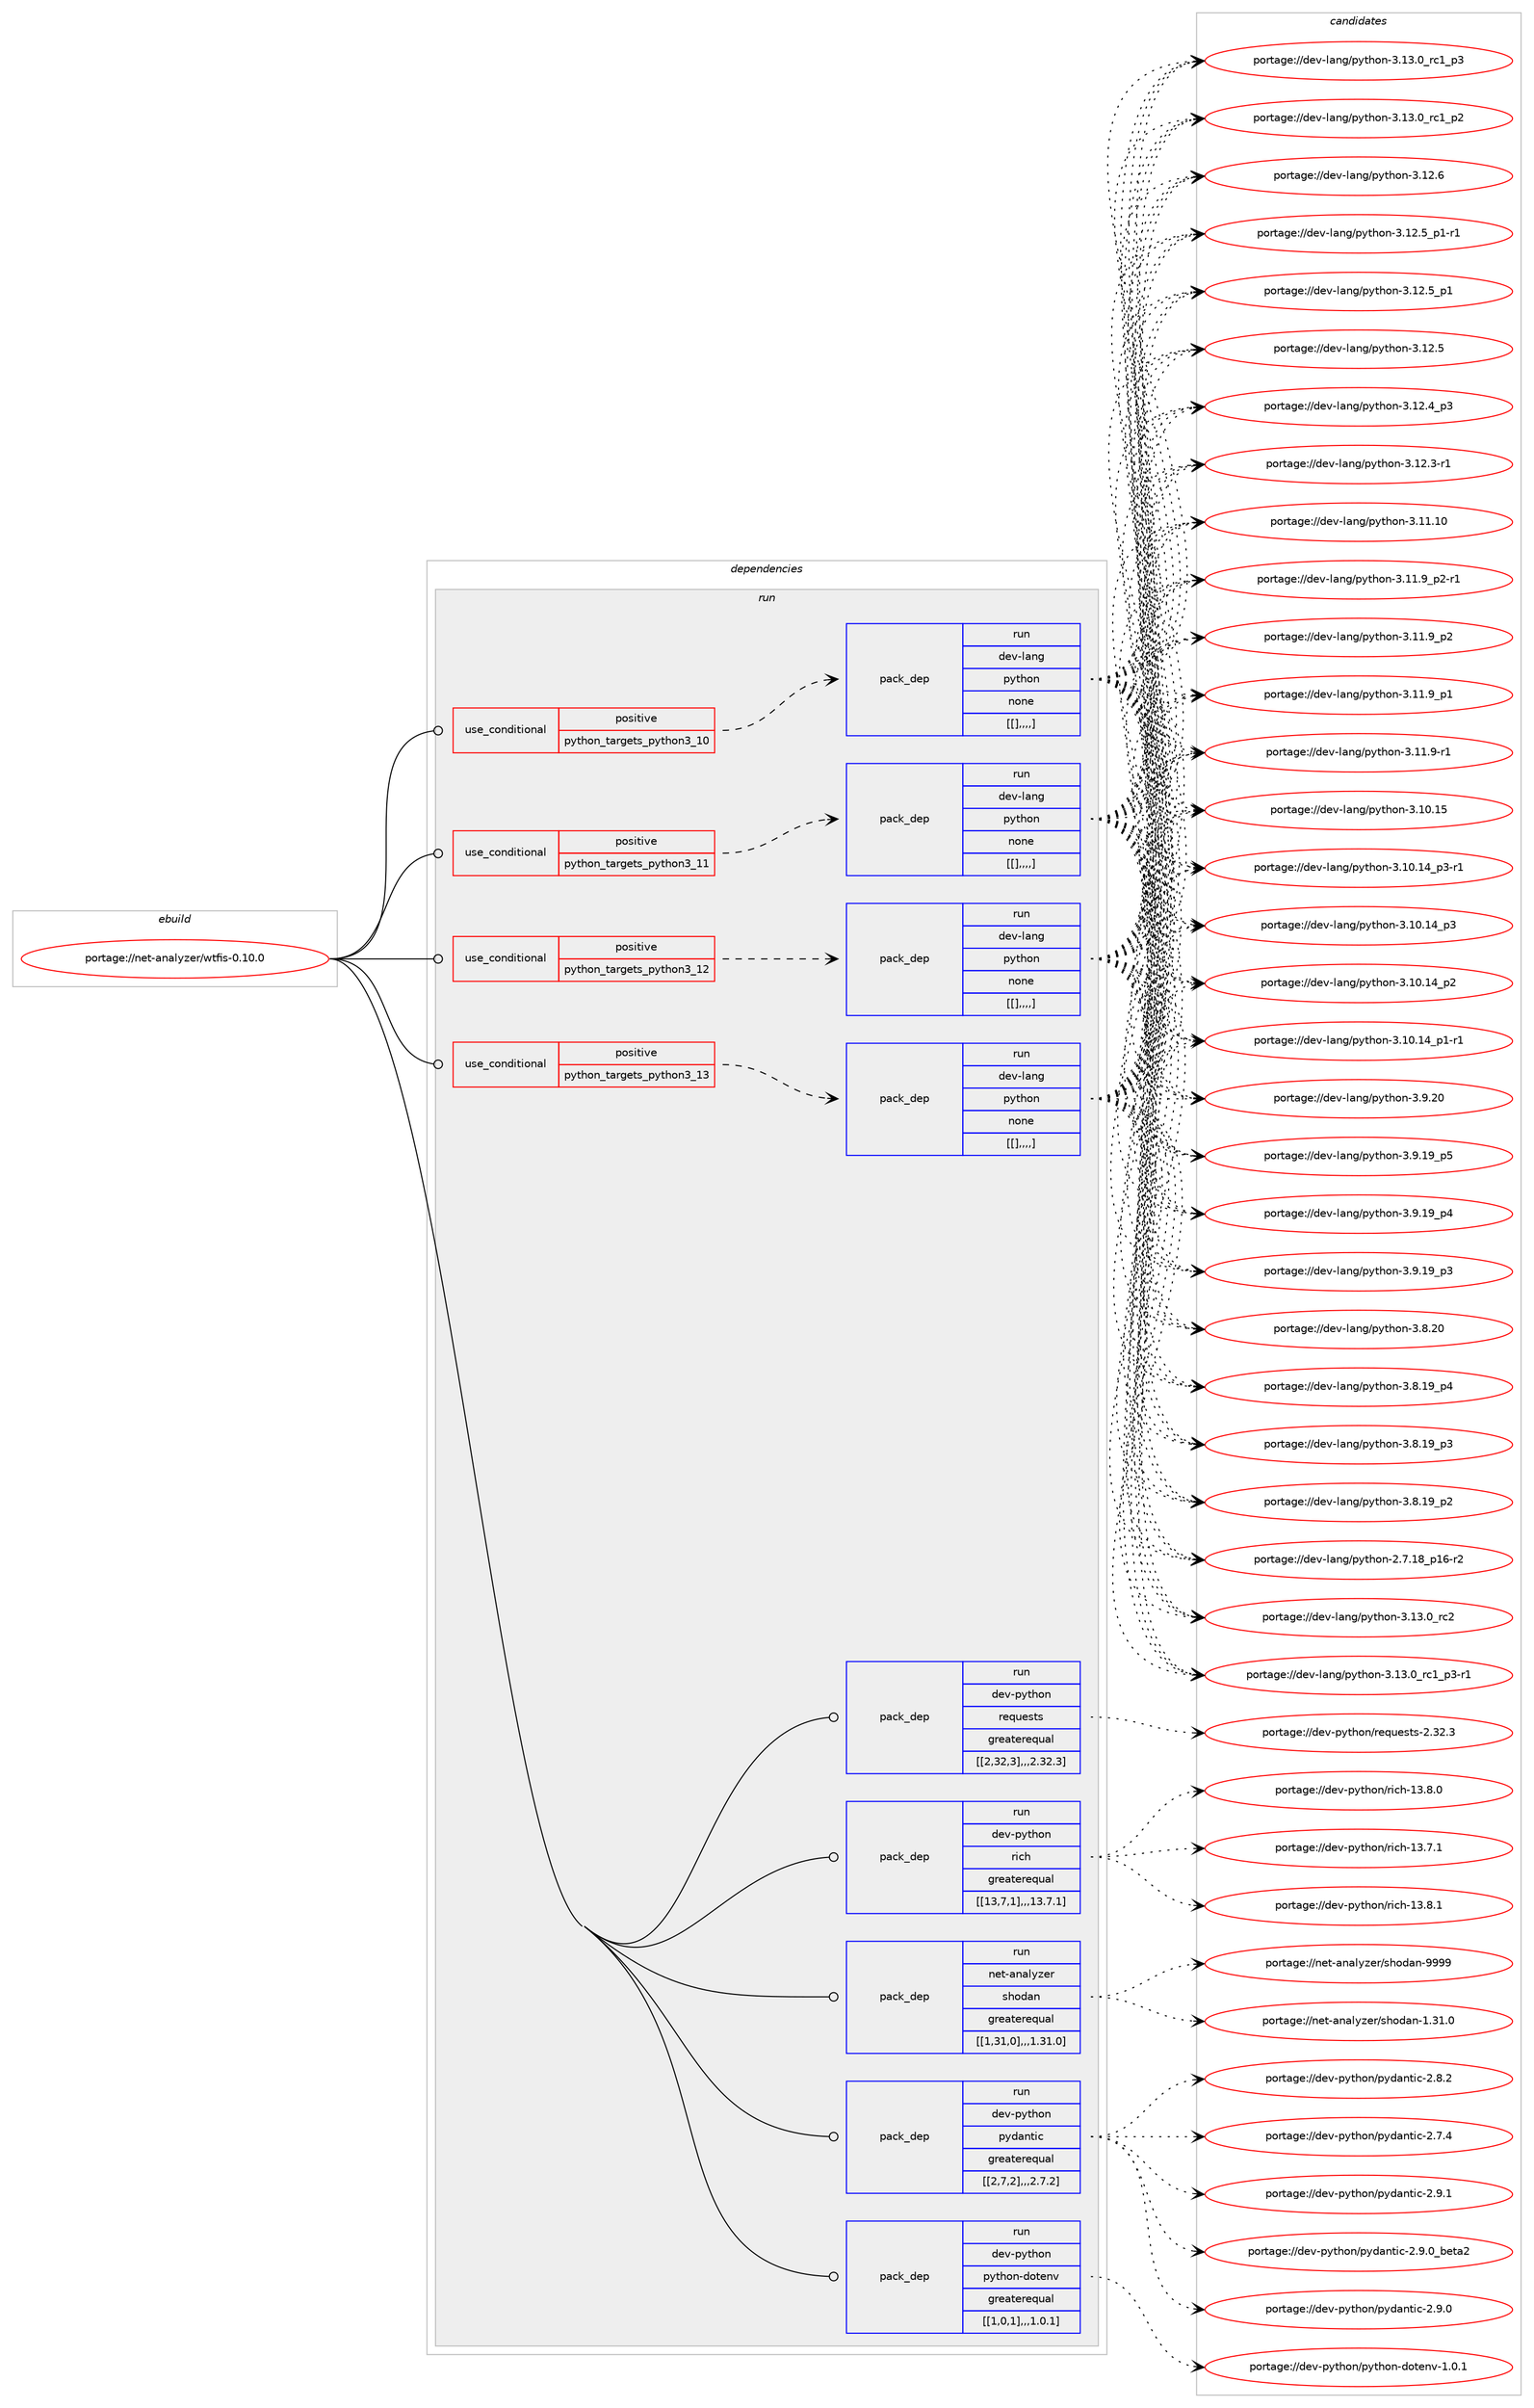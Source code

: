 digraph prolog {

# *************
# Graph options
# *************

newrank=true;
concentrate=true;
compound=true;
graph [rankdir=LR,fontname=Helvetica,fontsize=10,ranksep=1.5];#, ranksep=2.5, nodesep=0.2];
edge  [arrowhead=vee];
node  [fontname=Helvetica,fontsize=10];

# **********
# The ebuild
# **********

subgraph cluster_leftcol {
color=gray;
label=<<i>ebuild</i>>;
id [label="portage://net-analyzer/wtfis-0.10.0", color=red, width=4, href="../net-analyzer/wtfis-0.10.0.svg"];
}

# ****************
# The dependencies
# ****************

subgraph cluster_midcol {
color=gray;
label=<<i>dependencies</i>>;
subgraph cluster_compile {
fillcolor="#eeeeee";
style=filled;
label=<<i>compile</i>>;
}
subgraph cluster_compileandrun {
fillcolor="#eeeeee";
style=filled;
label=<<i>compile and run</i>>;
}
subgraph cluster_run {
fillcolor="#eeeeee";
style=filled;
label=<<i>run</i>>;
subgraph cond93422 {
dependency362063 [label=<<TABLE BORDER="0" CELLBORDER="1" CELLSPACING="0" CELLPADDING="4"><TR><TD ROWSPAN="3" CELLPADDING="10">use_conditional</TD></TR><TR><TD>positive</TD></TR><TR><TD>python_targets_python3_10</TD></TR></TABLE>>, shape=none, color=red];
subgraph pack265888 {
dependency362064 [label=<<TABLE BORDER="0" CELLBORDER="1" CELLSPACING="0" CELLPADDING="4" WIDTH="220"><TR><TD ROWSPAN="6" CELLPADDING="30">pack_dep</TD></TR><TR><TD WIDTH="110">run</TD></TR><TR><TD>dev-lang</TD></TR><TR><TD>python</TD></TR><TR><TD>none</TD></TR><TR><TD>[[],,,,]</TD></TR></TABLE>>, shape=none, color=blue];
}
dependency362063:e -> dependency362064:w [weight=20,style="dashed",arrowhead="vee"];
}
id:e -> dependency362063:w [weight=20,style="solid",arrowhead="odot"];
subgraph cond93423 {
dependency362065 [label=<<TABLE BORDER="0" CELLBORDER="1" CELLSPACING="0" CELLPADDING="4"><TR><TD ROWSPAN="3" CELLPADDING="10">use_conditional</TD></TR><TR><TD>positive</TD></TR><TR><TD>python_targets_python3_11</TD></TR></TABLE>>, shape=none, color=red];
subgraph pack265889 {
dependency362066 [label=<<TABLE BORDER="0" CELLBORDER="1" CELLSPACING="0" CELLPADDING="4" WIDTH="220"><TR><TD ROWSPAN="6" CELLPADDING="30">pack_dep</TD></TR><TR><TD WIDTH="110">run</TD></TR><TR><TD>dev-lang</TD></TR><TR><TD>python</TD></TR><TR><TD>none</TD></TR><TR><TD>[[],,,,]</TD></TR></TABLE>>, shape=none, color=blue];
}
dependency362065:e -> dependency362066:w [weight=20,style="dashed",arrowhead="vee"];
}
id:e -> dependency362065:w [weight=20,style="solid",arrowhead="odot"];
subgraph cond93424 {
dependency362067 [label=<<TABLE BORDER="0" CELLBORDER="1" CELLSPACING="0" CELLPADDING="4"><TR><TD ROWSPAN="3" CELLPADDING="10">use_conditional</TD></TR><TR><TD>positive</TD></TR><TR><TD>python_targets_python3_12</TD></TR></TABLE>>, shape=none, color=red];
subgraph pack265890 {
dependency362068 [label=<<TABLE BORDER="0" CELLBORDER="1" CELLSPACING="0" CELLPADDING="4" WIDTH="220"><TR><TD ROWSPAN="6" CELLPADDING="30">pack_dep</TD></TR><TR><TD WIDTH="110">run</TD></TR><TR><TD>dev-lang</TD></TR><TR><TD>python</TD></TR><TR><TD>none</TD></TR><TR><TD>[[],,,,]</TD></TR></TABLE>>, shape=none, color=blue];
}
dependency362067:e -> dependency362068:w [weight=20,style="dashed",arrowhead="vee"];
}
id:e -> dependency362067:w [weight=20,style="solid",arrowhead="odot"];
subgraph cond93425 {
dependency362069 [label=<<TABLE BORDER="0" CELLBORDER="1" CELLSPACING="0" CELLPADDING="4"><TR><TD ROWSPAN="3" CELLPADDING="10">use_conditional</TD></TR><TR><TD>positive</TD></TR><TR><TD>python_targets_python3_13</TD></TR></TABLE>>, shape=none, color=red];
subgraph pack265891 {
dependency362070 [label=<<TABLE BORDER="0" CELLBORDER="1" CELLSPACING="0" CELLPADDING="4" WIDTH="220"><TR><TD ROWSPAN="6" CELLPADDING="30">pack_dep</TD></TR><TR><TD WIDTH="110">run</TD></TR><TR><TD>dev-lang</TD></TR><TR><TD>python</TD></TR><TR><TD>none</TD></TR><TR><TD>[[],,,,]</TD></TR></TABLE>>, shape=none, color=blue];
}
dependency362069:e -> dependency362070:w [weight=20,style="dashed",arrowhead="vee"];
}
id:e -> dependency362069:w [weight=20,style="solid",arrowhead="odot"];
subgraph pack265892 {
dependency362071 [label=<<TABLE BORDER="0" CELLBORDER="1" CELLSPACING="0" CELLPADDING="4" WIDTH="220"><TR><TD ROWSPAN="6" CELLPADDING="30">pack_dep</TD></TR><TR><TD WIDTH="110">run</TD></TR><TR><TD>dev-python</TD></TR><TR><TD>pydantic</TD></TR><TR><TD>greaterequal</TD></TR><TR><TD>[[2,7,2],,,2.7.2]</TD></TR></TABLE>>, shape=none, color=blue];
}
id:e -> dependency362071:w [weight=20,style="solid",arrowhead="odot"];
subgraph pack265893 {
dependency362072 [label=<<TABLE BORDER="0" CELLBORDER="1" CELLSPACING="0" CELLPADDING="4" WIDTH="220"><TR><TD ROWSPAN="6" CELLPADDING="30">pack_dep</TD></TR><TR><TD WIDTH="110">run</TD></TR><TR><TD>dev-python</TD></TR><TR><TD>python-dotenv</TD></TR><TR><TD>greaterequal</TD></TR><TR><TD>[[1,0,1],,,1.0.1]</TD></TR></TABLE>>, shape=none, color=blue];
}
id:e -> dependency362072:w [weight=20,style="solid",arrowhead="odot"];
subgraph pack265894 {
dependency362073 [label=<<TABLE BORDER="0" CELLBORDER="1" CELLSPACING="0" CELLPADDING="4" WIDTH="220"><TR><TD ROWSPAN="6" CELLPADDING="30">pack_dep</TD></TR><TR><TD WIDTH="110">run</TD></TR><TR><TD>dev-python</TD></TR><TR><TD>requests</TD></TR><TR><TD>greaterequal</TD></TR><TR><TD>[[2,32,3],,,2.32.3]</TD></TR></TABLE>>, shape=none, color=blue];
}
id:e -> dependency362073:w [weight=20,style="solid",arrowhead="odot"];
subgraph pack265895 {
dependency362074 [label=<<TABLE BORDER="0" CELLBORDER="1" CELLSPACING="0" CELLPADDING="4" WIDTH="220"><TR><TD ROWSPAN="6" CELLPADDING="30">pack_dep</TD></TR><TR><TD WIDTH="110">run</TD></TR><TR><TD>dev-python</TD></TR><TR><TD>rich</TD></TR><TR><TD>greaterequal</TD></TR><TR><TD>[[13,7,1],,,13.7.1]</TD></TR></TABLE>>, shape=none, color=blue];
}
id:e -> dependency362074:w [weight=20,style="solid",arrowhead="odot"];
subgraph pack265896 {
dependency362075 [label=<<TABLE BORDER="0" CELLBORDER="1" CELLSPACING="0" CELLPADDING="4" WIDTH="220"><TR><TD ROWSPAN="6" CELLPADDING="30">pack_dep</TD></TR><TR><TD WIDTH="110">run</TD></TR><TR><TD>net-analyzer</TD></TR><TR><TD>shodan</TD></TR><TR><TD>greaterequal</TD></TR><TR><TD>[[1,31,0],,,1.31.0]</TD></TR></TABLE>>, shape=none, color=blue];
}
id:e -> dependency362075:w [weight=20,style="solid",arrowhead="odot"];
}
}

# **************
# The candidates
# **************

subgraph cluster_choices {
rank=same;
color=gray;
label=<<i>candidates</i>>;

subgraph choice265888 {
color=black;
nodesep=1;
choice10010111845108971101034711212111610411111045514649514648951149950 [label="portage://dev-lang/python-3.13.0_rc2", color=red, width=4,href="../dev-lang/python-3.13.0_rc2.svg"];
choice1001011184510897110103471121211161041111104551464951464895114994995112514511449 [label="portage://dev-lang/python-3.13.0_rc1_p3-r1", color=red, width=4,href="../dev-lang/python-3.13.0_rc1_p3-r1.svg"];
choice100101118451089711010347112121116104111110455146495146489511499499511251 [label="portage://dev-lang/python-3.13.0_rc1_p3", color=red, width=4,href="../dev-lang/python-3.13.0_rc1_p3.svg"];
choice100101118451089711010347112121116104111110455146495146489511499499511250 [label="portage://dev-lang/python-3.13.0_rc1_p2", color=red, width=4,href="../dev-lang/python-3.13.0_rc1_p2.svg"];
choice10010111845108971101034711212111610411111045514649504654 [label="portage://dev-lang/python-3.12.6", color=red, width=4,href="../dev-lang/python-3.12.6.svg"];
choice1001011184510897110103471121211161041111104551464950465395112494511449 [label="portage://dev-lang/python-3.12.5_p1-r1", color=red, width=4,href="../dev-lang/python-3.12.5_p1-r1.svg"];
choice100101118451089711010347112121116104111110455146495046539511249 [label="portage://dev-lang/python-3.12.5_p1", color=red, width=4,href="../dev-lang/python-3.12.5_p1.svg"];
choice10010111845108971101034711212111610411111045514649504653 [label="portage://dev-lang/python-3.12.5", color=red, width=4,href="../dev-lang/python-3.12.5.svg"];
choice100101118451089711010347112121116104111110455146495046529511251 [label="portage://dev-lang/python-3.12.4_p3", color=red, width=4,href="../dev-lang/python-3.12.4_p3.svg"];
choice100101118451089711010347112121116104111110455146495046514511449 [label="portage://dev-lang/python-3.12.3-r1", color=red, width=4,href="../dev-lang/python-3.12.3-r1.svg"];
choice1001011184510897110103471121211161041111104551464949464948 [label="portage://dev-lang/python-3.11.10", color=red, width=4,href="../dev-lang/python-3.11.10.svg"];
choice1001011184510897110103471121211161041111104551464949465795112504511449 [label="portage://dev-lang/python-3.11.9_p2-r1", color=red, width=4,href="../dev-lang/python-3.11.9_p2-r1.svg"];
choice100101118451089711010347112121116104111110455146494946579511250 [label="portage://dev-lang/python-3.11.9_p2", color=red, width=4,href="../dev-lang/python-3.11.9_p2.svg"];
choice100101118451089711010347112121116104111110455146494946579511249 [label="portage://dev-lang/python-3.11.9_p1", color=red, width=4,href="../dev-lang/python-3.11.9_p1.svg"];
choice100101118451089711010347112121116104111110455146494946574511449 [label="portage://dev-lang/python-3.11.9-r1", color=red, width=4,href="../dev-lang/python-3.11.9-r1.svg"];
choice1001011184510897110103471121211161041111104551464948464953 [label="portage://dev-lang/python-3.10.15", color=red, width=4,href="../dev-lang/python-3.10.15.svg"];
choice100101118451089711010347112121116104111110455146494846495295112514511449 [label="portage://dev-lang/python-3.10.14_p3-r1", color=red, width=4,href="../dev-lang/python-3.10.14_p3-r1.svg"];
choice10010111845108971101034711212111610411111045514649484649529511251 [label="portage://dev-lang/python-3.10.14_p3", color=red, width=4,href="../dev-lang/python-3.10.14_p3.svg"];
choice10010111845108971101034711212111610411111045514649484649529511250 [label="portage://dev-lang/python-3.10.14_p2", color=red, width=4,href="../dev-lang/python-3.10.14_p2.svg"];
choice100101118451089711010347112121116104111110455146494846495295112494511449 [label="portage://dev-lang/python-3.10.14_p1-r1", color=red, width=4,href="../dev-lang/python-3.10.14_p1-r1.svg"];
choice10010111845108971101034711212111610411111045514657465048 [label="portage://dev-lang/python-3.9.20", color=red, width=4,href="../dev-lang/python-3.9.20.svg"];
choice100101118451089711010347112121116104111110455146574649579511253 [label="portage://dev-lang/python-3.9.19_p5", color=red, width=4,href="../dev-lang/python-3.9.19_p5.svg"];
choice100101118451089711010347112121116104111110455146574649579511252 [label="portage://dev-lang/python-3.9.19_p4", color=red, width=4,href="../dev-lang/python-3.9.19_p4.svg"];
choice100101118451089711010347112121116104111110455146574649579511251 [label="portage://dev-lang/python-3.9.19_p3", color=red, width=4,href="../dev-lang/python-3.9.19_p3.svg"];
choice10010111845108971101034711212111610411111045514656465048 [label="portage://dev-lang/python-3.8.20", color=red, width=4,href="../dev-lang/python-3.8.20.svg"];
choice100101118451089711010347112121116104111110455146564649579511252 [label="portage://dev-lang/python-3.8.19_p4", color=red, width=4,href="../dev-lang/python-3.8.19_p4.svg"];
choice100101118451089711010347112121116104111110455146564649579511251 [label="portage://dev-lang/python-3.8.19_p3", color=red, width=4,href="../dev-lang/python-3.8.19_p3.svg"];
choice100101118451089711010347112121116104111110455146564649579511250 [label="portage://dev-lang/python-3.8.19_p2", color=red, width=4,href="../dev-lang/python-3.8.19_p2.svg"];
choice100101118451089711010347112121116104111110455046554649569511249544511450 [label="portage://dev-lang/python-2.7.18_p16-r2", color=red, width=4,href="../dev-lang/python-2.7.18_p16-r2.svg"];
dependency362064:e -> choice10010111845108971101034711212111610411111045514649514648951149950:w [style=dotted,weight="100"];
dependency362064:e -> choice1001011184510897110103471121211161041111104551464951464895114994995112514511449:w [style=dotted,weight="100"];
dependency362064:e -> choice100101118451089711010347112121116104111110455146495146489511499499511251:w [style=dotted,weight="100"];
dependency362064:e -> choice100101118451089711010347112121116104111110455146495146489511499499511250:w [style=dotted,weight="100"];
dependency362064:e -> choice10010111845108971101034711212111610411111045514649504654:w [style=dotted,weight="100"];
dependency362064:e -> choice1001011184510897110103471121211161041111104551464950465395112494511449:w [style=dotted,weight="100"];
dependency362064:e -> choice100101118451089711010347112121116104111110455146495046539511249:w [style=dotted,weight="100"];
dependency362064:e -> choice10010111845108971101034711212111610411111045514649504653:w [style=dotted,weight="100"];
dependency362064:e -> choice100101118451089711010347112121116104111110455146495046529511251:w [style=dotted,weight="100"];
dependency362064:e -> choice100101118451089711010347112121116104111110455146495046514511449:w [style=dotted,weight="100"];
dependency362064:e -> choice1001011184510897110103471121211161041111104551464949464948:w [style=dotted,weight="100"];
dependency362064:e -> choice1001011184510897110103471121211161041111104551464949465795112504511449:w [style=dotted,weight="100"];
dependency362064:e -> choice100101118451089711010347112121116104111110455146494946579511250:w [style=dotted,weight="100"];
dependency362064:e -> choice100101118451089711010347112121116104111110455146494946579511249:w [style=dotted,weight="100"];
dependency362064:e -> choice100101118451089711010347112121116104111110455146494946574511449:w [style=dotted,weight="100"];
dependency362064:e -> choice1001011184510897110103471121211161041111104551464948464953:w [style=dotted,weight="100"];
dependency362064:e -> choice100101118451089711010347112121116104111110455146494846495295112514511449:w [style=dotted,weight="100"];
dependency362064:e -> choice10010111845108971101034711212111610411111045514649484649529511251:w [style=dotted,weight="100"];
dependency362064:e -> choice10010111845108971101034711212111610411111045514649484649529511250:w [style=dotted,weight="100"];
dependency362064:e -> choice100101118451089711010347112121116104111110455146494846495295112494511449:w [style=dotted,weight="100"];
dependency362064:e -> choice10010111845108971101034711212111610411111045514657465048:w [style=dotted,weight="100"];
dependency362064:e -> choice100101118451089711010347112121116104111110455146574649579511253:w [style=dotted,weight="100"];
dependency362064:e -> choice100101118451089711010347112121116104111110455146574649579511252:w [style=dotted,weight="100"];
dependency362064:e -> choice100101118451089711010347112121116104111110455146574649579511251:w [style=dotted,weight="100"];
dependency362064:e -> choice10010111845108971101034711212111610411111045514656465048:w [style=dotted,weight="100"];
dependency362064:e -> choice100101118451089711010347112121116104111110455146564649579511252:w [style=dotted,weight="100"];
dependency362064:e -> choice100101118451089711010347112121116104111110455146564649579511251:w [style=dotted,weight="100"];
dependency362064:e -> choice100101118451089711010347112121116104111110455146564649579511250:w [style=dotted,weight="100"];
dependency362064:e -> choice100101118451089711010347112121116104111110455046554649569511249544511450:w [style=dotted,weight="100"];
}
subgraph choice265889 {
color=black;
nodesep=1;
choice10010111845108971101034711212111610411111045514649514648951149950 [label="portage://dev-lang/python-3.13.0_rc2", color=red, width=4,href="../dev-lang/python-3.13.0_rc2.svg"];
choice1001011184510897110103471121211161041111104551464951464895114994995112514511449 [label="portage://dev-lang/python-3.13.0_rc1_p3-r1", color=red, width=4,href="../dev-lang/python-3.13.0_rc1_p3-r1.svg"];
choice100101118451089711010347112121116104111110455146495146489511499499511251 [label="portage://dev-lang/python-3.13.0_rc1_p3", color=red, width=4,href="../dev-lang/python-3.13.0_rc1_p3.svg"];
choice100101118451089711010347112121116104111110455146495146489511499499511250 [label="portage://dev-lang/python-3.13.0_rc1_p2", color=red, width=4,href="../dev-lang/python-3.13.0_rc1_p2.svg"];
choice10010111845108971101034711212111610411111045514649504654 [label="portage://dev-lang/python-3.12.6", color=red, width=4,href="../dev-lang/python-3.12.6.svg"];
choice1001011184510897110103471121211161041111104551464950465395112494511449 [label="portage://dev-lang/python-3.12.5_p1-r1", color=red, width=4,href="../dev-lang/python-3.12.5_p1-r1.svg"];
choice100101118451089711010347112121116104111110455146495046539511249 [label="portage://dev-lang/python-3.12.5_p1", color=red, width=4,href="../dev-lang/python-3.12.5_p1.svg"];
choice10010111845108971101034711212111610411111045514649504653 [label="portage://dev-lang/python-3.12.5", color=red, width=4,href="../dev-lang/python-3.12.5.svg"];
choice100101118451089711010347112121116104111110455146495046529511251 [label="portage://dev-lang/python-3.12.4_p3", color=red, width=4,href="../dev-lang/python-3.12.4_p3.svg"];
choice100101118451089711010347112121116104111110455146495046514511449 [label="portage://dev-lang/python-3.12.3-r1", color=red, width=4,href="../dev-lang/python-3.12.3-r1.svg"];
choice1001011184510897110103471121211161041111104551464949464948 [label="portage://dev-lang/python-3.11.10", color=red, width=4,href="../dev-lang/python-3.11.10.svg"];
choice1001011184510897110103471121211161041111104551464949465795112504511449 [label="portage://dev-lang/python-3.11.9_p2-r1", color=red, width=4,href="../dev-lang/python-3.11.9_p2-r1.svg"];
choice100101118451089711010347112121116104111110455146494946579511250 [label="portage://dev-lang/python-3.11.9_p2", color=red, width=4,href="../dev-lang/python-3.11.9_p2.svg"];
choice100101118451089711010347112121116104111110455146494946579511249 [label="portage://dev-lang/python-3.11.9_p1", color=red, width=4,href="../dev-lang/python-3.11.9_p1.svg"];
choice100101118451089711010347112121116104111110455146494946574511449 [label="portage://dev-lang/python-3.11.9-r1", color=red, width=4,href="../dev-lang/python-3.11.9-r1.svg"];
choice1001011184510897110103471121211161041111104551464948464953 [label="portage://dev-lang/python-3.10.15", color=red, width=4,href="../dev-lang/python-3.10.15.svg"];
choice100101118451089711010347112121116104111110455146494846495295112514511449 [label="portage://dev-lang/python-3.10.14_p3-r1", color=red, width=4,href="../dev-lang/python-3.10.14_p3-r1.svg"];
choice10010111845108971101034711212111610411111045514649484649529511251 [label="portage://dev-lang/python-3.10.14_p3", color=red, width=4,href="../dev-lang/python-3.10.14_p3.svg"];
choice10010111845108971101034711212111610411111045514649484649529511250 [label="portage://dev-lang/python-3.10.14_p2", color=red, width=4,href="../dev-lang/python-3.10.14_p2.svg"];
choice100101118451089711010347112121116104111110455146494846495295112494511449 [label="portage://dev-lang/python-3.10.14_p1-r1", color=red, width=4,href="../dev-lang/python-3.10.14_p1-r1.svg"];
choice10010111845108971101034711212111610411111045514657465048 [label="portage://dev-lang/python-3.9.20", color=red, width=4,href="../dev-lang/python-3.9.20.svg"];
choice100101118451089711010347112121116104111110455146574649579511253 [label="portage://dev-lang/python-3.9.19_p5", color=red, width=4,href="../dev-lang/python-3.9.19_p5.svg"];
choice100101118451089711010347112121116104111110455146574649579511252 [label="portage://dev-lang/python-3.9.19_p4", color=red, width=4,href="../dev-lang/python-3.9.19_p4.svg"];
choice100101118451089711010347112121116104111110455146574649579511251 [label="portage://dev-lang/python-3.9.19_p3", color=red, width=4,href="../dev-lang/python-3.9.19_p3.svg"];
choice10010111845108971101034711212111610411111045514656465048 [label="portage://dev-lang/python-3.8.20", color=red, width=4,href="../dev-lang/python-3.8.20.svg"];
choice100101118451089711010347112121116104111110455146564649579511252 [label="portage://dev-lang/python-3.8.19_p4", color=red, width=4,href="../dev-lang/python-3.8.19_p4.svg"];
choice100101118451089711010347112121116104111110455146564649579511251 [label="portage://dev-lang/python-3.8.19_p3", color=red, width=4,href="../dev-lang/python-3.8.19_p3.svg"];
choice100101118451089711010347112121116104111110455146564649579511250 [label="portage://dev-lang/python-3.8.19_p2", color=red, width=4,href="../dev-lang/python-3.8.19_p2.svg"];
choice100101118451089711010347112121116104111110455046554649569511249544511450 [label="portage://dev-lang/python-2.7.18_p16-r2", color=red, width=4,href="../dev-lang/python-2.7.18_p16-r2.svg"];
dependency362066:e -> choice10010111845108971101034711212111610411111045514649514648951149950:w [style=dotted,weight="100"];
dependency362066:e -> choice1001011184510897110103471121211161041111104551464951464895114994995112514511449:w [style=dotted,weight="100"];
dependency362066:e -> choice100101118451089711010347112121116104111110455146495146489511499499511251:w [style=dotted,weight="100"];
dependency362066:e -> choice100101118451089711010347112121116104111110455146495146489511499499511250:w [style=dotted,weight="100"];
dependency362066:e -> choice10010111845108971101034711212111610411111045514649504654:w [style=dotted,weight="100"];
dependency362066:e -> choice1001011184510897110103471121211161041111104551464950465395112494511449:w [style=dotted,weight="100"];
dependency362066:e -> choice100101118451089711010347112121116104111110455146495046539511249:w [style=dotted,weight="100"];
dependency362066:e -> choice10010111845108971101034711212111610411111045514649504653:w [style=dotted,weight="100"];
dependency362066:e -> choice100101118451089711010347112121116104111110455146495046529511251:w [style=dotted,weight="100"];
dependency362066:e -> choice100101118451089711010347112121116104111110455146495046514511449:w [style=dotted,weight="100"];
dependency362066:e -> choice1001011184510897110103471121211161041111104551464949464948:w [style=dotted,weight="100"];
dependency362066:e -> choice1001011184510897110103471121211161041111104551464949465795112504511449:w [style=dotted,weight="100"];
dependency362066:e -> choice100101118451089711010347112121116104111110455146494946579511250:w [style=dotted,weight="100"];
dependency362066:e -> choice100101118451089711010347112121116104111110455146494946579511249:w [style=dotted,weight="100"];
dependency362066:e -> choice100101118451089711010347112121116104111110455146494946574511449:w [style=dotted,weight="100"];
dependency362066:e -> choice1001011184510897110103471121211161041111104551464948464953:w [style=dotted,weight="100"];
dependency362066:e -> choice100101118451089711010347112121116104111110455146494846495295112514511449:w [style=dotted,weight="100"];
dependency362066:e -> choice10010111845108971101034711212111610411111045514649484649529511251:w [style=dotted,weight="100"];
dependency362066:e -> choice10010111845108971101034711212111610411111045514649484649529511250:w [style=dotted,weight="100"];
dependency362066:e -> choice100101118451089711010347112121116104111110455146494846495295112494511449:w [style=dotted,weight="100"];
dependency362066:e -> choice10010111845108971101034711212111610411111045514657465048:w [style=dotted,weight="100"];
dependency362066:e -> choice100101118451089711010347112121116104111110455146574649579511253:w [style=dotted,weight="100"];
dependency362066:e -> choice100101118451089711010347112121116104111110455146574649579511252:w [style=dotted,weight="100"];
dependency362066:e -> choice100101118451089711010347112121116104111110455146574649579511251:w [style=dotted,weight="100"];
dependency362066:e -> choice10010111845108971101034711212111610411111045514656465048:w [style=dotted,weight="100"];
dependency362066:e -> choice100101118451089711010347112121116104111110455146564649579511252:w [style=dotted,weight="100"];
dependency362066:e -> choice100101118451089711010347112121116104111110455146564649579511251:w [style=dotted,weight="100"];
dependency362066:e -> choice100101118451089711010347112121116104111110455146564649579511250:w [style=dotted,weight="100"];
dependency362066:e -> choice100101118451089711010347112121116104111110455046554649569511249544511450:w [style=dotted,weight="100"];
}
subgraph choice265890 {
color=black;
nodesep=1;
choice10010111845108971101034711212111610411111045514649514648951149950 [label="portage://dev-lang/python-3.13.0_rc2", color=red, width=4,href="../dev-lang/python-3.13.0_rc2.svg"];
choice1001011184510897110103471121211161041111104551464951464895114994995112514511449 [label="portage://dev-lang/python-3.13.0_rc1_p3-r1", color=red, width=4,href="../dev-lang/python-3.13.0_rc1_p3-r1.svg"];
choice100101118451089711010347112121116104111110455146495146489511499499511251 [label="portage://dev-lang/python-3.13.0_rc1_p3", color=red, width=4,href="../dev-lang/python-3.13.0_rc1_p3.svg"];
choice100101118451089711010347112121116104111110455146495146489511499499511250 [label="portage://dev-lang/python-3.13.0_rc1_p2", color=red, width=4,href="../dev-lang/python-3.13.0_rc1_p2.svg"];
choice10010111845108971101034711212111610411111045514649504654 [label="portage://dev-lang/python-3.12.6", color=red, width=4,href="../dev-lang/python-3.12.6.svg"];
choice1001011184510897110103471121211161041111104551464950465395112494511449 [label="portage://dev-lang/python-3.12.5_p1-r1", color=red, width=4,href="../dev-lang/python-3.12.5_p1-r1.svg"];
choice100101118451089711010347112121116104111110455146495046539511249 [label="portage://dev-lang/python-3.12.5_p1", color=red, width=4,href="../dev-lang/python-3.12.5_p1.svg"];
choice10010111845108971101034711212111610411111045514649504653 [label="portage://dev-lang/python-3.12.5", color=red, width=4,href="../dev-lang/python-3.12.5.svg"];
choice100101118451089711010347112121116104111110455146495046529511251 [label="portage://dev-lang/python-3.12.4_p3", color=red, width=4,href="../dev-lang/python-3.12.4_p3.svg"];
choice100101118451089711010347112121116104111110455146495046514511449 [label="portage://dev-lang/python-3.12.3-r1", color=red, width=4,href="../dev-lang/python-3.12.3-r1.svg"];
choice1001011184510897110103471121211161041111104551464949464948 [label="portage://dev-lang/python-3.11.10", color=red, width=4,href="../dev-lang/python-3.11.10.svg"];
choice1001011184510897110103471121211161041111104551464949465795112504511449 [label="portage://dev-lang/python-3.11.9_p2-r1", color=red, width=4,href="../dev-lang/python-3.11.9_p2-r1.svg"];
choice100101118451089711010347112121116104111110455146494946579511250 [label="portage://dev-lang/python-3.11.9_p2", color=red, width=4,href="../dev-lang/python-3.11.9_p2.svg"];
choice100101118451089711010347112121116104111110455146494946579511249 [label="portage://dev-lang/python-3.11.9_p1", color=red, width=4,href="../dev-lang/python-3.11.9_p1.svg"];
choice100101118451089711010347112121116104111110455146494946574511449 [label="portage://dev-lang/python-3.11.9-r1", color=red, width=4,href="../dev-lang/python-3.11.9-r1.svg"];
choice1001011184510897110103471121211161041111104551464948464953 [label="portage://dev-lang/python-3.10.15", color=red, width=4,href="../dev-lang/python-3.10.15.svg"];
choice100101118451089711010347112121116104111110455146494846495295112514511449 [label="portage://dev-lang/python-3.10.14_p3-r1", color=red, width=4,href="../dev-lang/python-3.10.14_p3-r1.svg"];
choice10010111845108971101034711212111610411111045514649484649529511251 [label="portage://dev-lang/python-3.10.14_p3", color=red, width=4,href="../dev-lang/python-3.10.14_p3.svg"];
choice10010111845108971101034711212111610411111045514649484649529511250 [label="portage://dev-lang/python-3.10.14_p2", color=red, width=4,href="../dev-lang/python-3.10.14_p2.svg"];
choice100101118451089711010347112121116104111110455146494846495295112494511449 [label="portage://dev-lang/python-3.10.14_p1-r1", color=red, width=4,href="../dev-lang/python-3.10.14_p1-r1.svg"];
choice10010111845108971101034711212111610411111045514657465048 [label="portage://dev-lang/python-3.9.20", color=red, width=4,href="../dev-lang/python-3.9.20.svg"];
choice100101118451089711010347112121116104111110455146574649579511253 [label="portage://dev-lang/python-3.9.19_p5", color=red, width=4,href="../dev-lang/python-3.9.19_p5.svg"];
choice100101118451089711010347112121116104111110455146574649579511252 [label="portage://dev-lang/python-3.9.19_p4", color=red, width=4,href="../dev-lang/python-3.9.19_p4.svg"];
choice100101118451089711010347112121116104111110455146574649579511251 [label="portage://dev-lang/python-3.9.19_p3", color=red, width=4,href="../dev-lang/python-3.9.19_p3.svg"];
choice10010111845108971101034711212111610411111045514656465048 [label="portage://dev-lang/python-3.8.20", color=red, width=4,href="../dev-lang/python-3.8.20.svg"];
choice100101118451089711010347112121116104111110455146564649579511252 [label="portage://dev-lang/python-3.8.19_p4", color=red, width=4,href="../dev-lang/python-3.8.19_p4.svg"];
choice100101118451089711010347112121116104111110455146564649579511251 [label="portage://dev-lang/python-3.8.19_p3", color=red, width=4,href="../dev-lang/python-3.8.19_p3.svg"];
choice100101118451089711010347112121116104111110455146564649579511250 [label="portage://dev-lang/python-3.8.19_p2", color=red, width=4,href="../dev-lang/python-3.8.19_p2.svg"];
choice100101118451089711010347112121116104111110455046554649569511249544511450 [label="portage://dev-lang/python-2.7.18_p16-r2", color=red, width=4,href="../dev-lang/python-2.7.18_p16-r2.svg"];
dependency362068:e -> choice10010111845108971101034711212111610411111045514649514648951149950:w [style=dotted,weight="100"];
dependency362068:e -> choice1001011184510897110103471121211161041111104551464951464895114994995112514511449:w [style=dotted,weight="100"];
dependency362068:e -> choice100101118451089711010347112121116104111110455146495146489511499499511251:w [style=dotted,weight="100"];
dependency362068:e -> choice100101118451089711010347112121116104111110455146495146489511499499511250:w [style=dotted,weight="100"];
dependency362068:e -> choice10010111845108971101034711212111610411111045514649504654:w [style=dotted,weight="100"];
dependency362068:e -> choice1001011184510897110103471121211161041111104551464950465395112494511449:w [style=dotted,weight="100"];
dependency362068:e -> choice100101118451089711010347112121116104111110455146495046539511249:w [style=dotted,weight="100"];
dependency362068:e -> choice10010111845108971101034711212111610411111045514649504653:w [style=dotted,weight="100"];
dependency362068:e -> choice100101118451089711010347112121116104111110455146495046529511251:w [style=dotted,weight="100"];
dependency362068:e -> choice100101118451089711010347112121116104111110455146495046514511449:w [style=dotted,weight="100"];
dependency362068:e -> choice1001011184510897110103471121211161041111104551464949464948:w [style=dotted,weight="100"];
dependency362068:e -> choice1001011184510897110103471121211161041111104551464949465795112504511449:w [style=dotted,weight="100"];
dependency362068:e -> choice100101118451089711010347112121116104111110455146494946579511250:w [style=dotted,weight="100"];
dependency362068:e -> choice100101118451089711010347112121116104111110455146494946579511249:w [style=dotted,weight="100"];
dependency362068:e -> choice100101118451089711010347112121116104111110455146494946574511449:w [style=dotted,weight="100"];
dependency362068:e -> choice1001011184510897110103471121211161041111104551464948464953:w [style=dotted,weight="100"];
dependency362068:e -> choice100101118451089711010347112121116104111110455146494846495295112514511449:w [style=dotted,weight="100"];
dependency362068:e -> choice10010111845108971101034711212111610411111045514649484649529511251:w [style=dotted,weight="100"];
dependency362068:e -> choice10010111845108971101034711212111610411111045514649484649529511250:w [style=dotted,weight="100"];
dependency362068:e -> choice100101118451089711010347112121116104111110455146494846495295112494511449:w [style=dotted,weight="100"];
dependency362068:e -> choice10010111845108971101034711212111610411111045514657465048:w [style=dotted,weight="100"];
dependency362068:e -> choice100101118451089711010347112121116104111110455146574649579511253:w [style=dotted,weight="100"];
dependency362068:e -> choice100101118451089711010347112121116104111110455146574649579511252:w [style=dotted,weight="100"];
dependency362068:e -> choice100101118451089711010347112121116104111110455146574649579511251:w [style=dotted,weight="100"];
dependency362068:e -> choice10010111845108971101034711212111610411111045514656465048:w [style=dotted,weight="100"];
dependency362068:e -> choice100101118451089711010347112121116104111110455146564649579511252:w [style=dotted,weight="100"];
dependency362068:e -> choice100101118451089711010347112121116104111110455146564649579511251:w [style=dotted,weight="100"];
dependency362068:e -> choice100101118451089711010347112121116104111110455146564649579511250:w [style=dotted,weight="100"];
dependency362068:e -> choice100101118451089711010347112121116104111110455046554649569511249544511450:w [style=dotted,weight="100"];
}
subgraph choice265891 {
color=black;
nodesep=1;
choice10010111845108971101034711212111610411111045514649514648951149950 [label="portage://dev-lang/python-3.13.0_rc2", color=red, width=4,href="../dev-lang/python-3.13.0_rc2.svg"];
choice1001011184510897110103471121211161041111104551464951464895114994995112514511449 [label="portage://dev-lang/python-3.13.0_rc1_p3-r1", color=red, width=4,href="../dev-lang/python-3.13.0_rc1_p3-r1.svg"];
choice100101118451089711010347112121116104111110455146495146489511499499511251 [label="portage://dev-lang/python-3.13.0_rc1_p3", color=red, width=4,href="../dev-lang/python-3.13.0_rc1_p3.svg"];
choice100101118451089711010347112121116104111110455146495146489511499499511250 [label="portage://dev-lang/python-3.13.0_rc1_p2", color=red, width=4,href="../dev-lang/python-3.13.0_rc1_p2.svg"];
choice10010111845108971101034711212111610411111045514649504654 [label="portage://dev-lang/python-3.12.6", color=red, width=4,href="../dev-lang/python-3.12.6.svg"];
choice1001011184510897110103471121211161041111104551464950465395112494511449 [label="portage://dev-lang/python-3.12.5_p1-r1", color=red, width=4,href="../dev-lang/python-3.12.5_p1-r1.svg"];
choice100101118451089711010347112121116104111110455146495046539511249 [label="portage://dev-lang/python-3.12.5_p1", color=red, width=4,href="../dev-lang/python-3.12.5_p1.svg"];
choice10010111845108971101034711212111610411111045514649504653 [label="portage://dev-lang/python-3.12.5", color=red, width=4,href="../dev-lang/python-3.12.5.svg"];
choice100101118451089711010347112121116104111110455146495046529511251 [label="portage://dev-lang/python-3.12.4_p3", color=red, width=4,href="../dev-lang/python-3.12.4_p3.svg"];
choice100101118451089711010347112121116104111110455146495046514511449 [label="portage://dev-lang/python-3.12.3-r1", color=red, width=4,href="../dev-lang/python-3.12.3-r1.svg"];
choice1001011184510897110103471121211161041111104551464949464948 [label="portage://dev-lang/python-3.11.10", color=red, width=4,href="../dev-lang/python-3.11.10.svg"];
choice1001011184510897110103471121211161041111104551464949465795112504511449 [label="portage://dev-lang/python-3.11.9_p2-r1", color=red, width=4,href="../dev-lang/python-3.11.9_p2-r1.svg"];
choice100101118451089711010347112121116104111110455146494946579511250 [label="portage://dev-lang/python-3.11.9_p2", color=red, width=4,href="../dev-lang/python-3.11.9_p2.svg"];
choice100101118451089711010347112121116104111110455146494946579511249 [label="portage://dev-lang/python-3.11.9_p1", color=red, width=4,href="../dev-lang/python-3.11.9_p1.svg"];
choice100101118451089711010347112121116104111110455146494946574511449 [label="portage://dev-lang/python-3.11.9-r1", color=red, width=4,href="../dev-lang/python-3.11.9-r1.svg"];
choice1001011184510897110103471121211161041111104551464948464953 [label="portage://dev-lang/python-3.10.15", color=red, width=4,href="../dev-lang/python-3.10.15.svg"];
choice100101118451089711010347112121116104111110455146494846495295112514511449 [label="portage://dev-lang/python-3.10.14_p3-r1", color=red, width=4,href="../dev-lang/python-3.10.14_p3-r1.svg"];
choice10010111845108971101034711212111610411111045514649484649529511251 [label="portage://dev-lang/python-3.10.14_p3", color=red, width=4,href="../dev-lang/python-3.10.14_p3.svg"];
choice10010111845108971101034711212111610411111045514649484649529511250 [label="portage://dev-lang/python-3.10.14_p2", color=red, width=4,href="../dev-lang/python-3.10.14_p2.svg"];
choice100101118451089711010347112121116104111110455146494846495295112494511449 [label="portage://dev-lang/python-3.10.14_p1-r1", color=red, width=4,href="../dev-lang/python-3.10.14_p1-r1.svg"];
choice10010111845108971101034711212111610411111045514657465048 [label="portage://dev-lang/python-3.9.20", color=red, width=4,href="../dev-lang/python-3.9.20.svg"];
choice100101118451089711010347112121116104111110455146574649579511253 [label="portage://dev-lang/python-3.9.19_p5", color=red, width=4,href="../dev-lang/python-3.9.19_p5.svg"];
choice100101118451089711010347112121116104111110455146574649579511252 [label="portage://dev-lang/python-3.9.19_p4", color=red, width=4,href="../dev-lang/python-3.9.19_p4.svg"];
choice100101118451089711010347112121116104111110455146574649579511251 [label="portage://dev-lang/python-3.9.19_p3", color=red, width=4,href="../dev-lang/python-3.9.19_p3.svg"];
choice10010111845108971101034711212111610411111045514656465048 [label="portage://dev-lang/python-3.8.20", color=red, width=4,href="../dev-lang/python-3.8.20.svg"];
choice100101118451089711010347112121116104111110455146564649579511252 [label="portage://dev-lang/python-3.8.19_p4", color=red, width=4,href="../dev-lang/python-3.8.19_p4.svg"];
choice100101118451089711010347112121116104111110455146564649579511251 [label="portage://dev-lang/python-3.8.19_p3", color=red, width=4,href="../dev-lang/python-3.8.19_p3.svg"];
choice100101118451089711010347112121116104111110455146564649579511250 [label="portage://dev-lang/python-3.8.19_p2", color=red, width=4,href="../dev-lang/python-3.8.19_p2.svg"];
choice100101118451089711010347112121116104111110455046554649569511249544511450 [label="portage://dev-lang/python-2.7.18_p16-r2", color=red, width=4,href="../dev-lang/python-2.7.18_p16-r2.svg"];
dependency362070:e -> choice10010111845108971101034711212111610411111045514649514648951149950:w [style=dotted,weight="100"];
dependency362070:e -> choice1001011184510897110103471121211161041111104551464951464895114994995112514511449:w [style=dotted,weight="100"];
dependency362070:e -> choice100101118451089711010347112121116104111110455146495146489511499499511251:w [style=dotted,weight="100"];
dependency362070:e -> choice100101118451089711010347112121116104111110455146495146489511499499511250:w [style=dotted,weight="100"];
dependency362070:e -> choice10010111845108971101034711212111610411111045514649504654:w [style=dotted,weight="100"];
dependency362070:e -> choice1001011184510897110103471121211161041111104551464950465395112494511449:w [style=dotted,weight="100"];
dependency362070:e -> choice100101118451089711010347112121116104111110455146495046539511249:w [style=dotted,weight="100"];
dependency362070:e -> choice10010111845108971101034711212111610411111045514649504653:w [style=dotted,weight="100"];
dependency362070:e -> choice100101118451089711010347112121116104111110455146495046529511251:w [style=dotted,weight="100"];
dependency362070:e -> choice100101118451089711010347112121116104111110455146495046514511449:w [style=dotted,weight="100"];
dependency362070:e -> choice1001011184510897110103471121211161041111104551464949464948:w [style=dotted,weight="100"];
dependency362070:e -> choice1001011184510897110103471121211161041111104551464949465795112504511449:w [style=dotted,weight="100"];
dependency362070:e -> choice100101118451089711010347112121116104111110455146494946579511250:w [style=dotted,weight="100"];
dependency362070:e -> choice100101118451089711010347112121116104111110455146494946579511249:w [style=dotted,weight="100"];
dependency362070:e -> choice100101118451089711010347112121116104111110455146494946574511449:w [style=dotted,weight="100"];
dependency362070:e -> choice1001011184510897110103471121211161041111104551464948464953:w [style=dotted,weight="100"];
dependency362070:e -> choice100101118451089711010347112121116104111110455146494846495295112514511449:w [style=dotted,weight="100"];
dependency362070:e -> choice10010111845108971101034711212111610411111045514649484649529511251:w [style=dotted,weight="100"];
dependency362070:e -> choice10010111845108971101034711212111610411111045514649484649529511250:w [style=dotted,weight="100"];
dependency362070:e -> choice100101118451089711010347112121116104111110455146494846495295112494511449:w [style=dotted,weight="100"];
dependency362070:e -> choice10010111845108971101034711212111610411111045514657465048:w [style=dotted,weight="100"];
dependency362070:e -> choice100101118451089711010347112121116104111110455146574649579511253:w [style=dotted,weight="100"];
dependency362070:e -> choice100101118451089711010347112121116104111110455146574649579511252:w [style=dotted,weight="100"];
dependency362070:e -> choice100101118451089711010347112121116104111110455146574649579511251:w [style=dotted,weight="100"];
dependency362070:e -> choice10010111845108971101034711212111610411111045514656465048:w [style=dotted,weight="100"];
dependency362070:e -> choice100101118451089711010347112121116104111110455146564649579511252:w [style=dotted,weight="100"];
dependency362070:e -> choice100101118451089711010347112121116104111110455146564649579511251:w [style=dotted,weight="100"];
dependency362070:e -> choice100101118451089711010347112121116104111110455146564649579511250:w [style=dotted,weight="100"];
dependency362070:e -> choice100101118451089711010347112121116104111110455046554649569511249544511450:w [style=dotted,weight="100"];
}
subgraph choice265892 {
color=black;
nodesep=1;
choice10010111845112121116104111110471121211009711011610599455046574649 [label="portage://dev-python/pydantic-2.9.1", color=red, width=4,href="../dev-python/pydantic-2.9.1.svg"];
choice1001011184511212111610411111047112121100971101161059945504657464895981011169750 [label="portage://dev-python/pydantic-2.9.0_beta2", color=red, width=4,href="../dev-python/pydantic-2.9.0_beta2.svg"];
choice10010111845112121116104111110471121211009711011610599455046574648 [label="portage://dev-python/pydantic-2.9.0", color=red, width=4,href="../dev-python/pydantic-2.9.0.svg"];
choice10010111845112121116104111110471121211009711011610599455046564650 [label="portage://dev-python/pydantic-2.8.2", color=red, width=4,href="../dev-python/pydantic-2.8.2.svg"];
choice10010111845112121116104111110471121211009711011610599455046554652 [label="portage://dev-python/pydantic-2.7.4", color=red, width=4,href="../dev-python/pydantic-2.7.4.svg"];
dependency362071:e -> choice10010111845112121116104111110471121211009711011610599455046574649:w [style=dotted,weight="100"];
dependency362071:e -> choice1001011184511212111610411111047112121100971101161059945504657464895981011169750:w [style=dotted,weight="100"];
dependency362071:e -> choice10010111845112121116104111110471121211009711011610599455046574648:w [style=dotted,weight="100"];
dependency362071:e -> choice10010111845112121116104111110471121211009711011610599455046564650:w [style=dotted,weight="100"];
dependency362071:e -> choice10010111845112121116104111110471121211009711011610599455046554652:w [style=dotted,weight="100"];
}
subgraph choice265893 {
color=black;
nodesep=1;
choice100101118451121211161041111104711212111610411111045100111116101110118454946484649 [label="portage://dev-python/python-dotenv-1.0.1", color=red, width=4,href="../dev-python/python-dotenv-1.0.1.svg"];
dependency362072:e -> choice100101118451121211161041111104711212111610411111045100111116101110118454946484649:w [style=dotted,weight="100"];
}
subgraph choice265894 {
color=black;
nodesep=1;
choice100101118451121211161041111104711410111311710111511611545504651504651 [label="portage://dev-python/requests-2.32.3", color=red, width=4,href="../dev-python/requests-2.32.3.svg"];
dependency362073:e -> choice100101118451121211161041111104711410111311710111511611545504651504651:w [style=dotted,weight="100"];
}
subgraph choice265895 {
color=black;
nodesep=1;
choice10010111845112121116104111110471141059910445495146564649 [label="portage://dev-python/rich-13.8.1", color=red, width=4,href="../dev-python/rich-13.8.1.svg"];
choice10010111845112121116104111110471141059910445495146564648 [label="portage://dev-python/rich-13.8.0", color=red, width=4,href="../dev-python/rich-13.8.0.svg"];
choice10010111845112121116104111110471141059910445495146554649 [label="portage://dev-python/rich-13.7.1", color=red, width=4,href="../dev-python/rich-13.7.1.svg"];
dependency362074:e -> choice10010111845112121116104111110471141059910445495146564649:w [style=dotted,weight="100"];
dependency362074:e -> choice10010111845112121116104111110471141059910445495146564648:w [style=dotted,weight="100"];
dependency362074:e -> choice10010111845112121116104111110471141059910445495146554649:w [style=dotted,weight="100"];
}
subgraph choice265896 {
color=black;
nodesep=1;
choice11010111645971109710812112210111447115104111100971104557575757 [label="portage://net-analyzer/shodan-9999", color=red, width=4,href="../net-analyzer/shodan-9999.svg"];
choice110101116459711097108121122101114471151041111009711045494651494648 [label="portage://net-analyzer/shodan-1.31.0", color=red, width=4,href="../net-analyzer/shodan-1.31.0.svg"];
dependency362075:e -> choice11010111645971109710812112210111447115104111100971104557575757:w [style=dotted,weight="100"];
dependency362075:e -> choice110101116459711097108121122101114471151041111009711045494651494648:w [style=dotted,weight="100"];
}
}

}
